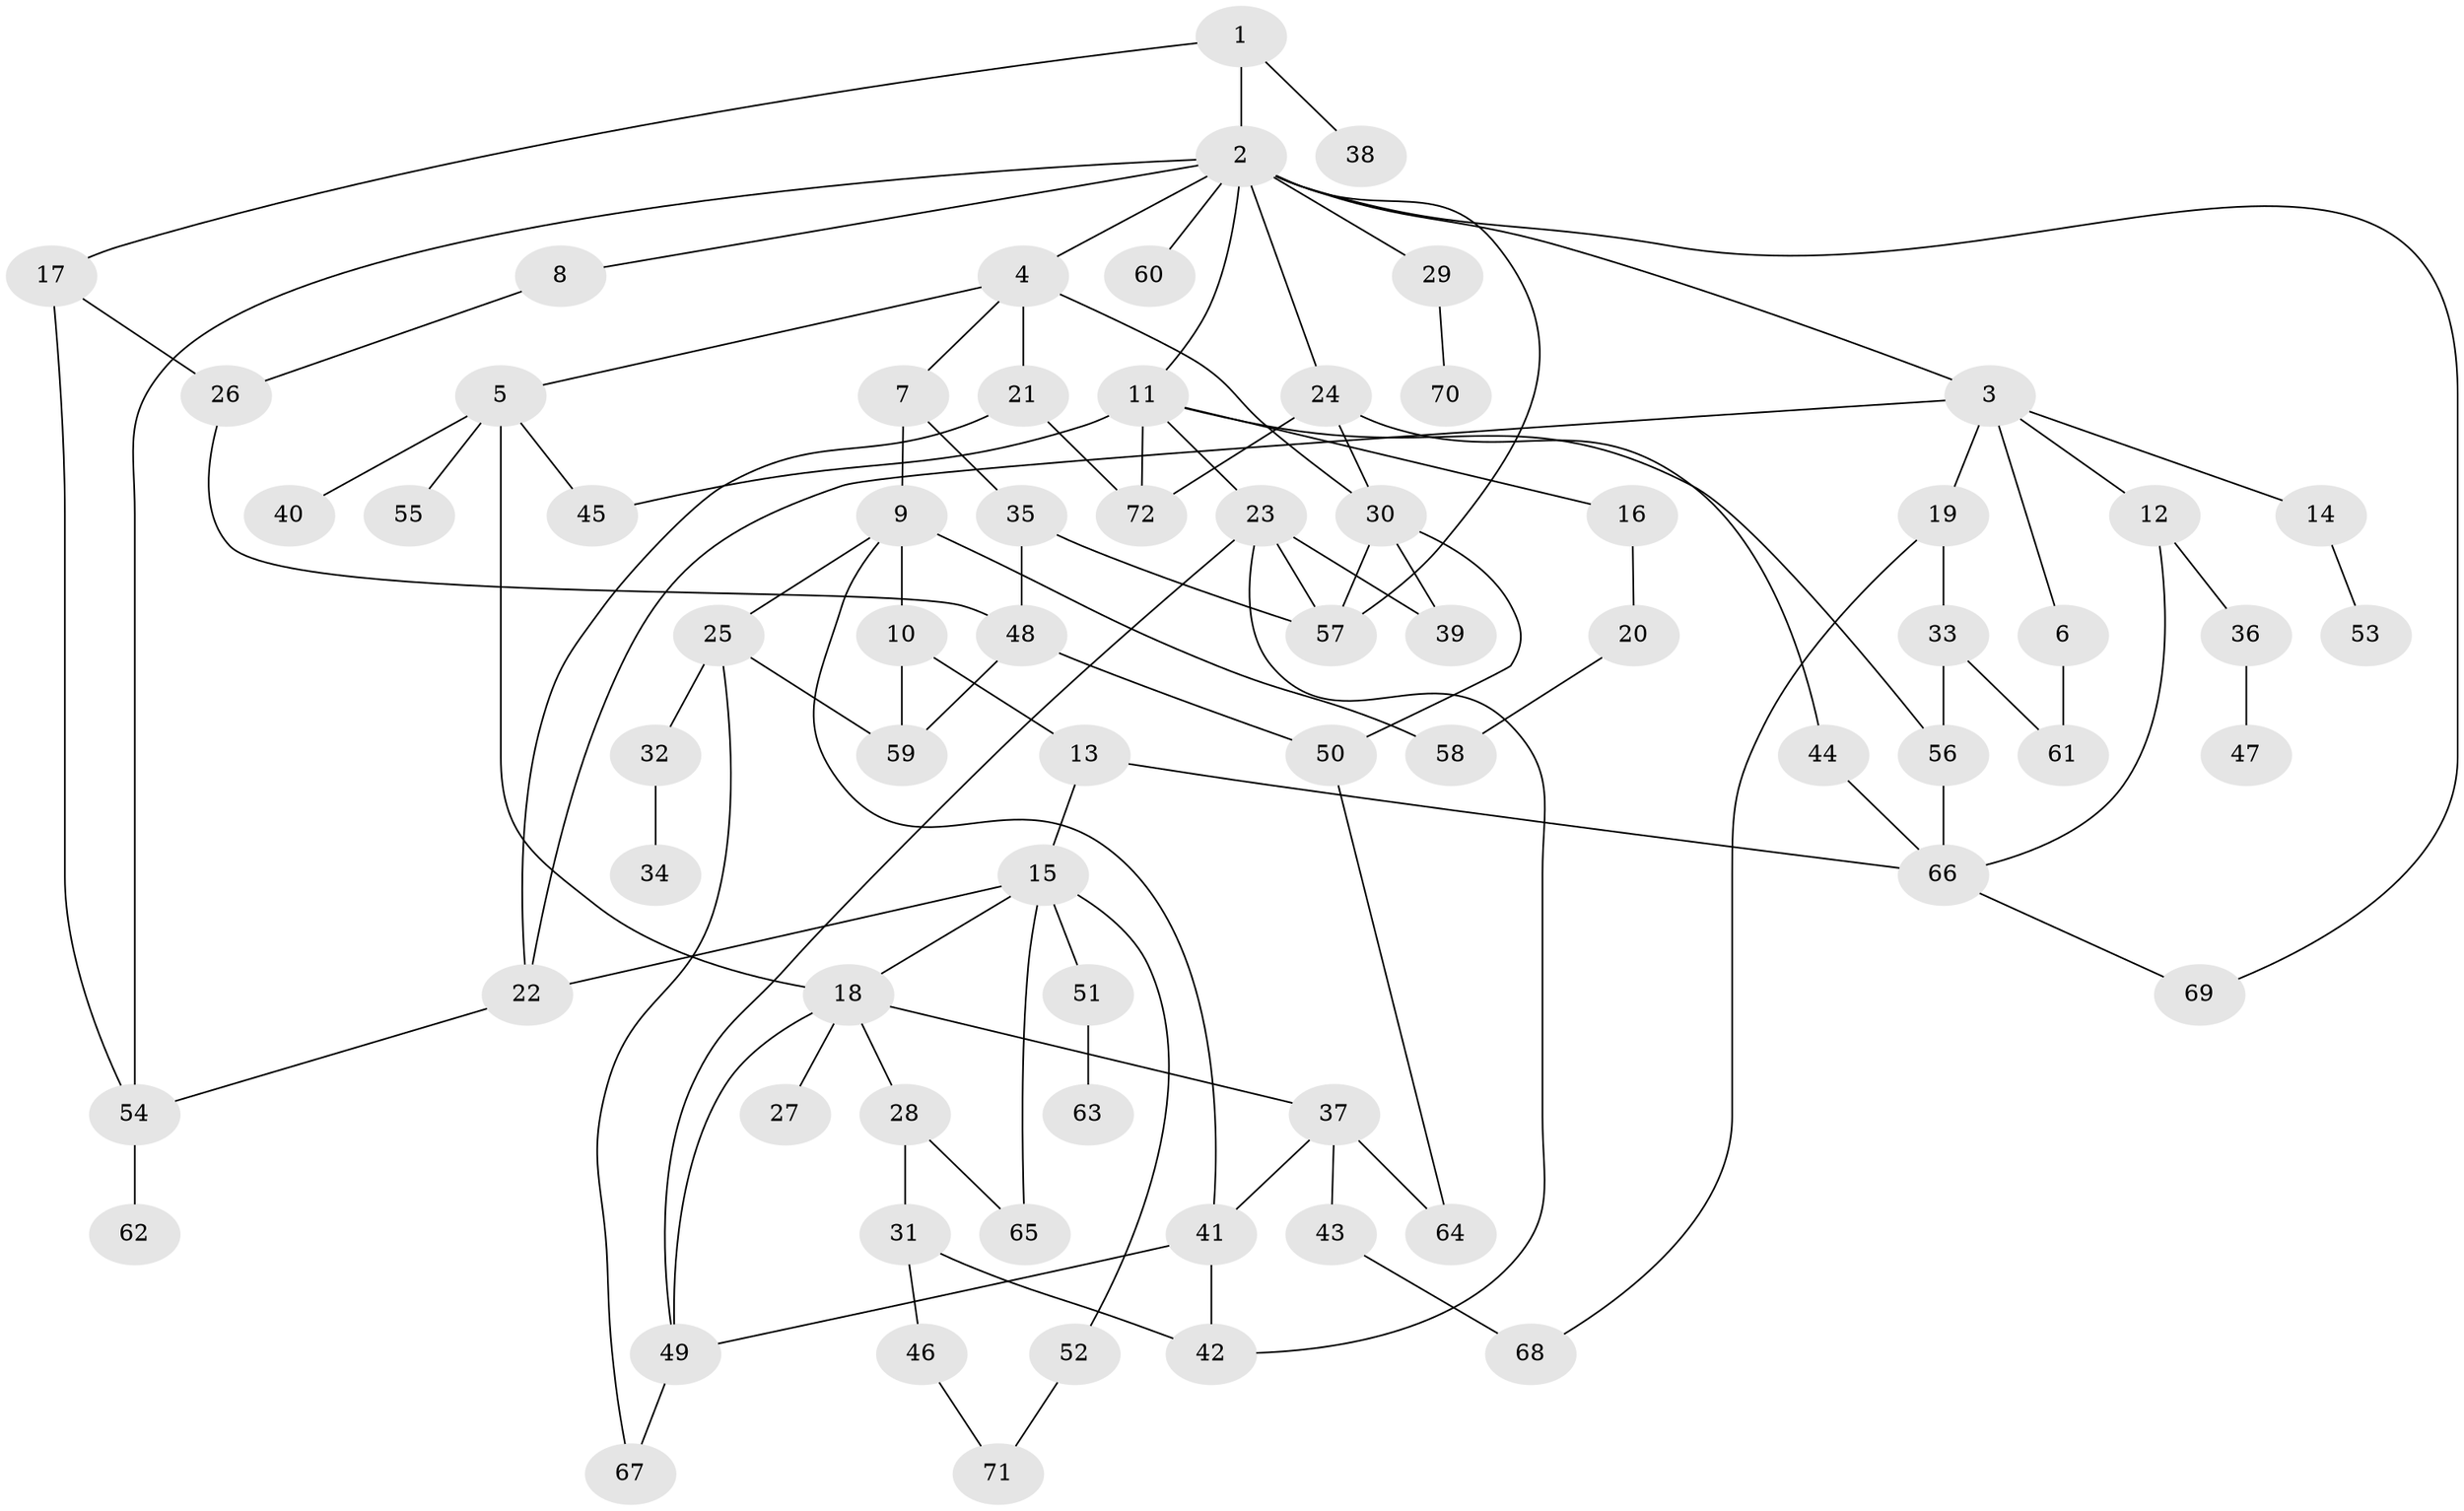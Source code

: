 // coarse degree distribution, {8: 0.07142857142857142, 4: 0.14285714285714285, 1: 0.35714285714285715, 3: 0.07142857142857142, 2: 0.17857142857142858, 5: 0.07142857142857142, 7: 0.07142857142857142, 6: 0.03571428571428571}
// Generated by graph-tools (version 1.1) at 2025/45/03/04/25 21:45:24]
// undirected, 72 vertices, 106 edges
graph export_dot {
graph [start="1"]
  node [color=gray90,style=filled];
  1;
  2;
  3;
  4;
  5;
  6;
  7;
  8;
  9;
  10;
  11;
  12;
  13;
  14;
  15;
  16;
  17;
  18;
  19;
  20;
  21;
  22;
  23;
  24;
  25;
  26;
  27;
  28;
  29;
  30;
  31;
  32;
  33;
  34;
  35;
  36;
  37;
  38;
  39;
  40;
  41;
  42;
  43;
  44;
  45;
  46;
  47;
  48;
  49;
  50;
  51;
  52;
  53;
  54;
  55;
  56;
  57;
  58;
  59;
  60;
  61;
  62;
  63;
  64;
  65;
  66;
  67;
  68;
  69;
  70;
  71;
  72;
  1 -- 2;
  1 -- 17;
  1 -- 38;
  2 -- 3;
  2 -- 4;
  2 -- 8;
  2 -- 11;
  2 -- 24;
  2 -- 29;
  2 -- 54;
  2 -- 57;
  2 -- 60;
  2 -- 69;
  3 -- 6;
  3 -- 12;
  3 -- 14;
  3 -- 19;
  3 -- 22;
  4 -- 5;
  4 -- 7;
  4 -- 21;
  4 -- 30;
  5 -- 18;
  5 -- 40;
  5 -- 45;
  5 -- 55;
  6 -- 61;
  7 -- 9;
  7 -- 35;
  8 -- 26;
  9 -- 10;
  9 -- 25;
  9 -- 58;
  9 -- 41;
  10 -- 13;
  10 -- 59;
  11 -- 16;
  11 -- 23;
  11 -- 56;
  11 -- 45;
  11 -- 72;
  12 -- 36;
  12 -- 66;
  13 -- 15;
  13 -- 66;
  14 -- 53;
  15 -- 51;
  15 -- 52;
  15 -- 22;
  15 -- 65;
  15 -- 18;
  16 -- 20;
  17 -- 54;
  17 -- 26;
  18 -- 27;
  18 -- 28;
  18 -- 37;
  18 -- 49;
  19 -- 33;
  19 -- 68;
  20 -- 58;
  21 -- 22;
  21 -- 72;
  22 -- 54;
  23 -- 49;
  23 -- 42;
  23 -- 39;
  23 -- 57;
  24 -- 44;
  24 -- 72;
  24 -- 30;
  25 -- 32;
  25 -- 67;
  25 -- 59;
  26 -- 48;
  28 -- 31;
  28 -- 65;
  29 -- 70;
  30 -- 39;
  30 -- 50;
  30 -- 57;
  31 -- 42;
  31 -- 46;
  32 -- 34;
  33 -- 61;
  33 -- 56;
  35 -- 48;
  35 -- 57;
  36 -- 47;
  37 -- 41;
  37 -- 43;
  37 -- 64;
  41 -- 49;
  41 -- 42;
  43 -- 68;
  44 -- 66;
  46 -- 71;
  48 -- 50;
  48 -- 59;
  49 -- 67;
  50 -- 64;
  51 -- 63;
  52 -- 71;
  54 -- 62;
  56 -- 66;
  66 -- 69;
}
